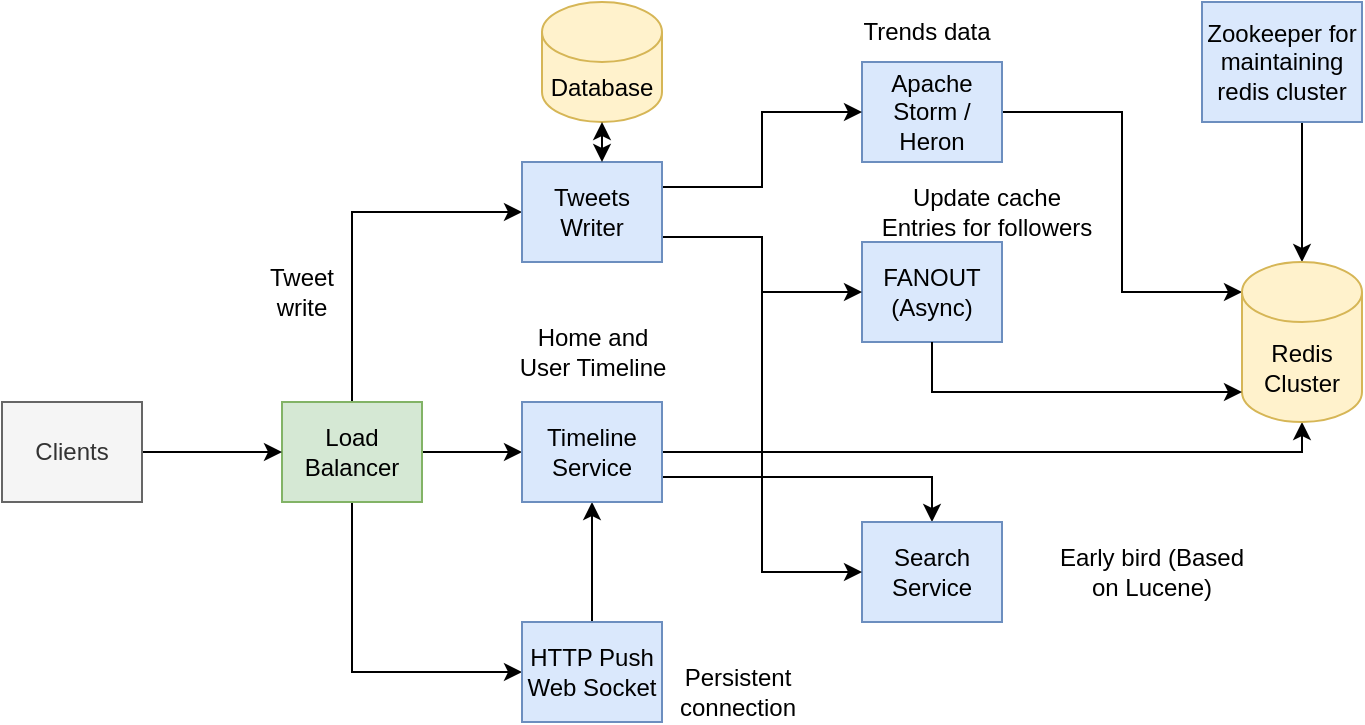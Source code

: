 <mxfile version="15.5.9" type="github">
  <diagram id="QjqTFTtFqSrhAlYeaR3x" name="Page-1">
    <mxGraphModel dx="782" dy="392" grid="1" gridSize="10" guides="1" tooltips="1" connect="1" arrows="1" fold="1" page="1" pageScale="1" pageWidth="850" pageHeight="1100" math="0" shadow="0">
      <root>
        <mxCell id="0" />
        <mxCell id="1" parent="0" />
        <mxCell id="xP50-ZumwaJ57tqfJRQX-25" style="edgeStyle=orthogonalEdgeStyle;rounded=0;orthogonalLoop=1;jettySize=auto;html=1;entryX=0.5;entryY=0;entryDx=0;entryDy=0;entryPerimeter=0;exitX=0.625;exitY=1;exitDx=0;exitDy=0;exitPerimeter=0;" edge="1" parent="1" source="xP50-ZumwaJ57tqfJRQX-4" target="xP50-ZumwaJ57tqfJRQX-12">
          <mxGeometry relative="1" as="geometry">
            <mxPoint x="680" y="120" as="targetPoint" />
          </mxGeometry>
        </mxCell>
        <mxCell id="xP50-ZumwaJ57tqfJRQX-4" value="Zookeeper for maintaining redis cluster" style="rounded=0;whiteSpace=wrap;html=1;fillColor=#dae8fc;strokeColor=#6c8ebf;" vertex="1" parent="1">
          <mxGeometry x="640" y="10" width="80" height="60" as="geometry" />
        </mxCell>
        <mxCell id="xP50-ZumwaJ57tqfJRQX-5" value="FANOUT (Async)" style="rounded=0;whiteSpace=wrap;html=1;fillColor=#dae8fc;strokeColor=#6c8ebf;" vertex="1" parent="1">
          <mxGeometry x="470" y="130" width="70" height="50" as="geometry" />
        </mxCell>
        <mxCell id="xP50-ZumwaJ57tqfJRQX-24" value="" style="edgeStyle=orthogonalEdgeStyle;rounded=0;orthogonalLoop=1;jettySize=auto;html=1;entryX=0;entryY=0;entryDx=0;entryDy=15;entryPerimeter=0;" edge="1" parent="1" source="xP50-ZumwaJ57tqfJRQX-6" target="xP50-ZumwaJ57tqfJRQX-12">
          <mxGeometry relative="1" as="geometry" />
        </mxCell>
        <mxCell id="xP50-ZumwaJ57tqfJRQX-6" value="Apache Storm / Heron" style="rounded=0;whiteSpace=wrap;html=1;fillColor=#dae8fc;strokeColor=#6c8ebf;" vertex="1" parent="1">
          <mxGeometry x="470" y="40" width="70" height="50" as="geometry" />
        </mxCell>
        <mxCell id="xP50-ZumwaJ57tqfJRQX-17" value="" style="edgeStyle=orthogonalEdgeStyle;rounded=0;orthogonalLoop=1;jettySize=auto;html=1;" edge="1" parent="1" source="xP50-ZumwaJ57tqfJRQX-7" target="xP50-ZumwaJ57tqfJRQX-9">
          <mxGeometry relative="1" as="geometry" />
        </mxCell>
        <mxCell id="xP50-ZumwaJ57tqfJRQX-27" style="edgeStyle=orthogonalEdgeStyle;rounded=0;orthogonalLoop=1;jettySize=auto;html=1;entryX=0;entryY=0.5;entryDx=0;entryDy=0;" edge="1" parent="1" source="xP50-ZumwaJ57tqfJRQX-7" target="xP50-ZumwaJ57tqfJRQX-10">
          <mxGeometry relative="1" as="geometry">
            <Array as="points">
              <mxPoint x="215" y="115" />
            </Array>
          </mxGeometry>
        </mxCell>
        <mxCell id="xP50-ZumwaJ57tqfJRQX-37" style="edgeStyle=orthogonalEdgeStyle;rounded=0;orthogonalLoop=1;jettySize=auto;html=1;startArrow=none;startFill=0;entryX=0;entryY=0.5;entryDx=0;entryDy=0;exitX=0.5;exitY=1;exitDx=0;exitDy=0;" edge="1" parent="1" source="xP50-ZumwaJ57tqfJRQX-7" target="xP50-ZumwaJ57tqfJRQX-8">
          <mxGeometry relative="1" as="geometry">
            <mxPoint x="215" y="300" as="targetPoint" />
          </mxGeometry>
        </mxCell>
        <mxCell id="xP50-ZumwaJ57tqfJRQX-7" value="Load Balancer" style="rounded=0;whiteSpace=wrap;html=1;fillColor=#d5e8d4;strokeColor=#82b366;" vertex="1" parent="1">
          <mxGeometry x="180" y="210" width="70" height="50" as="geometry" />
        </mxCell>
        <mxCell id="xP50-ZumwaJ57tqfJRQX-21" value="" style="edgeStyle=orthogonalEdgeStyle;rounded=0;orthogonalLoop=1;jettySize=auto;html=1;" edge="1" parent="1" source="xP50-ZumwaJ57tqfJRQX-8" target="xP50-ZumwaJ57tqfJRQX-9">
          <mxGeometry relative="1" as="geometry" />
        </mxCell>
        <mxCell id="xP50-ZumwaJ57tqfJRQX-8" value="HTTP Push Web Socket" style="rounded=0;whiteSpace=wrap;html=1;fillColor=#dae8fc;strokeColor=#6c8ebf;" vertex="1" parent="1">
          <mxGeometry x="300" y="320" width="70" height="50" as="geometry" />
        </mxCell>
        <mxCell id="xP50-ZumwaJ57tqfJRQX-18" value="" style="edgeStyle=orthogonalEdgeStyle;rounded=0;orthogonalLoop=1;jettySize=auto;html=1;exitX=1;exitY=0.75;exitDx=0;exitDy=0;" edge="1" parent="1" source="xP50-ZumwaJ57tqfJRQX-9" target="xP50-ZumwaJ57tqfJRQX-15">
          <mxGeometry relative="1" as="geometry" />
        </mxCell>
        <mxCell id="xP50-ZumwaJ57tqfJRQX-26" value="" style="edgeStyle=orthogonalEdgeStyle;rounded=0;orthogonalLoop=1;jettySize=auto;html=1;entryX=0.5;entryY=1;entryDx=0;entryDy=0;entryPerimeter=0;" edge="1" parent="1" source="xP50-ZumwaJ57tqfJRQX-9" target="xP50-ZumwaJ57tqfJRQX-12">
          <mxGeometry relative="1" as="geometry">
            <Array as="points">
              <mxPoint x="690" y="235" />
            </Array>
          </mxGeometry>
        </mxCell>
        <mxCell id="xP50-ZumwaJ57tqfJRQX-9" value="Timeline Service" style="rounded=0;whiteSpace=wrap;html=1;fillColor=#dae8fc;strokeColor=#6c8ebf;" vertex="1" parent="1">
          <mxGeometry x="300" y="210" width="70" height="50" as="geometry" />
        </mxCell>
        <mxCell id="xP50-ZumwaJ57tqfJRQX-22" value="" style="edgeStyle=orthogonalEdgeStyle;rounded=0;orthogonalLoop=1;jettySize=auto;html=1;exitX=1;exitY=0.75;exitDx=0;exitDy=0;" edge="1" parent="1" source="xP50-ZumwaJ57tqfJRQX-10" target="xP50-ZumwaJ57tqfJRQX-5">
          <mxGeometry relative="1" as="geometry" />
        </mxCell>
        <mxCell id="xP50-ZumwaJ57tqfJRQX-23" value="" style="edgeStyle=orthogonalEdgeStyle;rounded=0;orthogonalLoop=1;jettySize=auto;html=1;entryX=0;entryY=0.5;entryDx=0;entryDy=0;exitX=1;exitY=0.25;exitDx=0;exitDy=0;" edge="1" parent="1" source="xP50-ZumwaJ57tqfJRQX-10" target="xP50-ZumwaJ57tqfJRQX-6">
          <mxGeometry relative="1" as="geometry" />
        </mxCell>
        <mxCell id="xP50-ZumwaJ57tqfJRQX-10" value="Tweets Writer" style="rounded=0;whiteSpace=wrap;html=1;fillColor=#dae8fc;strokeColor=#6c8ebf;" vertex="1" parent="1">
          <mxGeometry x="300" y="90" width="70" height="50" as="geometry" />
        </mxCell>
        <mxCell id="xP50-ZumwaJ57tqfJRQX-16" value="" style="edgeStyle=orthogonalEdgeStyle;rounded=0;orthogonalLoop=1;jettySize=auto;html=1;" edge="1" parent="1" source="xP50-ZumwaJ57tqfJRQX-11" target="xP50-ZumwaJ57tqfJRQX-7">
          <mxGeometry relative="1" as="geometry" />
        </mxCell>
        <mxCell id="xP50-ZumwaJ57tqfJRQX-11" value="Clients" style="rounded=0;whiteSpace=wrap;html=1;fillColor=#f5f5f5;fontColor=#333333;strokeColor=#666666;" vertex="1" parent="1">
          <mxGeometry x="40" y="210" width="70" height="50" as="geometry" />
        </mxCell>
        <mxCell id="xP50-ZumwaJ57tqfJRQX-12" value="Redis Cluster" style="shape=cylinder3;whiteSpace=wrap;html=1;boundedLbl=1;backgroundOutline=1;size=15;fillColor=#fff2cc;strokeColor=#d6b656;" vertex="1" parent="1">
          <mxGeometry x="660" y="140" width="60" height="80" as="geometry" />
        </mxCell>
        <mxCell id="xP50-ZumwaJ57tqfJRQX-14" value="Database" style="shape=cylinder3;whiteSpace=wrap;html=1;boundedLbl=1;backgroundOutline=1;size=15;fillColor=#fff2cc;strokeColor=#d6b656;" vertex="1" parent="1">
          <mxGeometry x="310" y="10" width="60" height="60" as="geometry" />
        </mxCell>
        <mxCell id="xP50-ZumwaJ57tqfJRQX-15" value="Search Service" style="rounded=0;whiteSpace=wrap;html=1;fillColor=#dae8fc;strokeColor=#6c8ebf;" vertex="1" parent="1">
          <mxGeometry x="470" y="270" width="70" height="50" as="geometry" />
        </mxCell>
        <mxCell id="xP50-ZumwaJ57tqfJRQX-28" value="" style="edgeStyle=orthogonalEdgeStyle;rounded=0;orthogonalLoop=1;jettySize=auto;html=1;entryX=0;entryY=1;entryDx=0;entryDy=-15;entryPerimeter=0;exitX=0.5;exitY=1;exitDx=0;exitDy=0;" edge="1" parent="1" source="xP50-ZumwaJ57tqfJRQX-5" target="xP50-ZumwaJ57tqfJRQX-12">
          <mxGeometry relative="1" as="geometry">
            <mxPoint x="550" y="75" as="sourcePoint" />
            <mxPoint x="670" y="165" as="targetPoint" />
          </mxGeometry>
        </mxCell>
        <mxCell id="xP50-ZumwaJ57tqfJRQX-29" value="" style="edgeStyle=orthogonalEdgeStyle;rounded=0;orthogonalLoop=1;jettySize=auto;html=1;entryX=0;entryY=0.5;entryDx=0;entryDy=0;" edge="1" parent="1" target="xP50-ZumwaJ57tqfJRQX-15">
          <mxGeometry relative="1" as="geometry">
            <mxPoint x="420" y="130" as="sourcePoint" />
            <mxPoint x="480" y="165" as="targetPoint" />
            <Array as="points">
              <mxPoint x="420" y="160" />
              <mxPoint x="420" y="295" />
            </Array>
          </mxGeometry>
        </mxCell>
        <mxCell id="xP50-ZumwaJ57tqfJRQX-30" value="" style="endArrow=classic;html=1;rounded=0;entryX=0.5;entryY=1;entryDx=0;entryDy=0;entryPerimeter=0;startArrow=classic;startFill=1;" edge="1" parent="1" target="xP50-ZumwaJ57tqfJRQX-14">
          <mxGeometry width="50" height="50" relative="1" as="geometry">
            <mxPoint x="340" y="90" as="sourcePoint" />
            <mxPoint x="420" y="180" as="targetPoint" />
          </mxGeometry>
        </mxCell>
        <mxCell id="xP50-ZumwaJ57tqfJRQX-31" value="&lt;div&gt;Tweet&lt;/div&gt;&lt;div&gt;write&lt;br&gt;&lt;/div&gt;" style="text;html=1;strokeColor=none;fillColor=none;align=center;verticalAlign=middle;whiteSpace=wrap;rounded=0;" vertex="1" parent="1">
          <mxGeometry x="160" y="140" width="60" height="30" as="geometry" />
        </mxCell>
        <mxCell id="xP50-ZumwaJ57tqfJRQX-32" value="Home and User Timeline" style="text;html=1;strokeColor=none;fillColor=none;align=center;verticalAlign=middle;whiteSpace=wrap;rounded=0;" vertex="1" parent="1">
          <mxGeometry x="292.5" y="170" width="85" height="30" as="geometry" />
        </mxCell>
        <mxCell id="xP50-ZumwaJ57tqfJRQX-33" value="Trends data" style="text;html=1;strokeColor=none;fillColor=none;align=center;verticalAlign=middle;whiteSpace=wrap;rounded=0;" vertex="1" parent="1">
          <mxGeometry x="465" y="10" width="75" height="30" as="geometry" />
        </mxCell>
        <mxCell id="xP50-ZumwaJ57tqfJRQX-34" value="&lt;div&gt;Update cache&lt;/div&gt;&lt;div&gt;Entries for followers&lt;br&gt;&lt;/div&gt;" style="text;html=1;strokeColor=none;fillColor=none;align=center;verticalAlign=middle;whiteSpace=wrap;rounded=0;" vertex="1" parent="1">
          <mxGeometry x="475" y="100" width="115" height="30" as="geometry" />
        </mxCell>
        <mxCell id="xP50-ZumwaJ57tqfJRQX-35" value="Early bird (Based on Lucene)" style="text;html=1;strokeColor=none;fillColor=none;align=center;verticalAlign=middle;whiteSpace=wrap;rounded=0;" vertex="1" parent="1">
          <mxGeometry x="560" y="280" width="110" height="30" as="geometry" />
        </mxCell>
        <mxCell id="xP50-ZumwaJ57tqfJRQX-36" value="Persistent connection" style="text;html=1;strokeColor=none;fillColor=none;align=center;verticalAlign=middle;whiteSpace=wrap;rounded=0;" vertex="1" parent="1">
          <mxGeometry x="378" y="340" width="60" height="30" as="geometry" />
        </mxCell>
      </root>
    </mxGraphModel>
  </diagram>
</mxfile>
